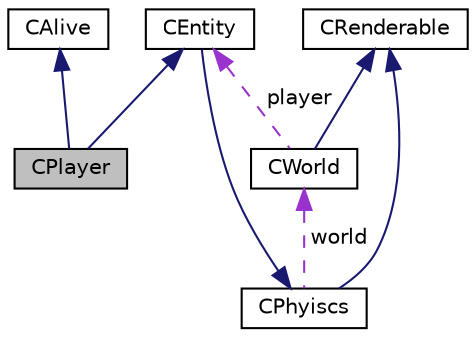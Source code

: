 digraph "CPlayer"
{
 // LATEX_PDF_SIZE
  edge [fontname="Helvetica",fontsize="10",labelfontname="Helvetica",labelfontsize="10"];
  node [fontname="Helvetica",fontsize="10",shape=record];
  Node1 [label="CPlayer",height=0.2,width=0.4,color="black", fillcolor="grey75", style="filled", fontcolor="black",tooltip=" "];
  Node2 -> Node1 [dir="back",color="midnightblue",fontsize="10",style="solid"];
  Node2 [label="CEntity",height=0.2,width=0.4,color="black", fillcolor="white", style="filled",URL="$classCEntity.html",tooltip=" "];
  Node3 -> Node2 [dir="back",color="midnightblue",fontsize="10",style="solid"];
  Node3 [label="CPhyiscs",height=0.2,width=0.4,color="black", fillcolor="white", style="filled",URL="$classCPhyiscs.html",tooltip=" "];
  Node4 -> Node3 [dir="back",color="midnightblue",fontsize="10",style="solid"];
  Node4 [label="CRenderable",height=0.2,width=0.4,color="black", fillcolor="white", style="filled",URL="$classCRenderable.html",tooltip=" "];
  Node5 -> Node3 [dir="back",color="darkorchid3",fontsize="10",style="dashed",label=" world" ];
  Node5 [label="CWorld",height=0.2,width=0.4,color="black", fillcolor="white", style="filled",URL="$classCWorld.html",tooltip=" "];
  Node4 -> Node5 [dir="back",color="midnightblue",fontsize="10",style="solid"];
  Node2 -> Node5 [dir="back",color="darkorchid3",fontsize="10",style="dashed",label=" player" ];
  Node6 -> Node1 [dir="back",color="midnightblue",fontsize="10",style="solid"];
  Node6 [label="CAlive",height=0.2,width=0.4,color="black", fillcolor="white", style="filled",URL="$classCAlive.html",tooltip=" "];
}
